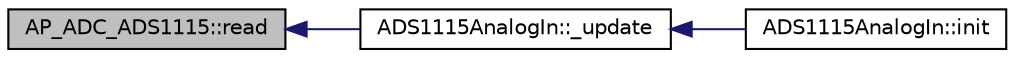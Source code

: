 digraph "AP_ADC_ADS1115::read"
{
 // INTERACTIVE_SVG=YES
  edge [fontname="Helvetica",fontsize="10",labelfontname="Helvetica",labelfontsize="10"];
  node [fontname="Helvetica",fontsize="10",shape=record];
  rankdir="LR";
  Node1 [label="AP_ADC_ADS1115::read",height=0.2,width=0.4,color="black", fillcolor="grey75", style="filled", fontcolor="black"];
  Node1 -> Node2 [dir="back",color="midnightblue",fontsize="10",style="solid",fontname="Helvetica"];
  Node2 [label="ADS1115AnalogIn::_update",height=0.2,width=0.4,color="black", fillcolor="white", style="filled",URL="$classADS1115AnalogIn.html#ae350e87a7fa92c85915c44369ec52d33"];
  Node2 -> Node3 [dir="back",color="midnightblue",fontsize="10",style="solid",fontname="Helvetica"];
  Node3 [label="ADS1115AnalogIn::init",height=0.2,width=0.4,color="black", fillcolor="white", style="filled",URL="$classADS1115AnalogIn.html#a097f6749a1cd350eb97c3e52601edf02"];
}
